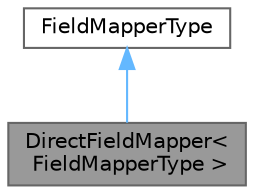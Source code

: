 digraph "DirectFieldMapper&lt; FieldMapperType &gt;"
{
 // LATEX_PDF_SIZE
  bgcolor="transparent";
  edge [fontname=Helvetica,fontsize=10,labelfontname=Helvetica,labelfontsize=10];
  node [fontname=Helvetica,fontsize=10,shape=box,height=0.2,width=0.4];
  Node1 [id="Node000001",label="DirectFieldMapper\<\l FieldMapperType \>",height=0.2,width=0.4,color="gray40", fillcolor="grey60", style="filled", fontcolor="black",tooltip="A templated direct mapper for the given FieldMapper type."];
  Node2 -> Node1 [id="edge1_Node000001_Node000002",dir="back",color="steelblue1",style="solid",tooltip=" "];
  Node2 [id="Node000002",label="FieldMapperType",height=0.2,width=0.4,color="gray40", fillcolor="white", style="filled",tooltip=" "];
}
